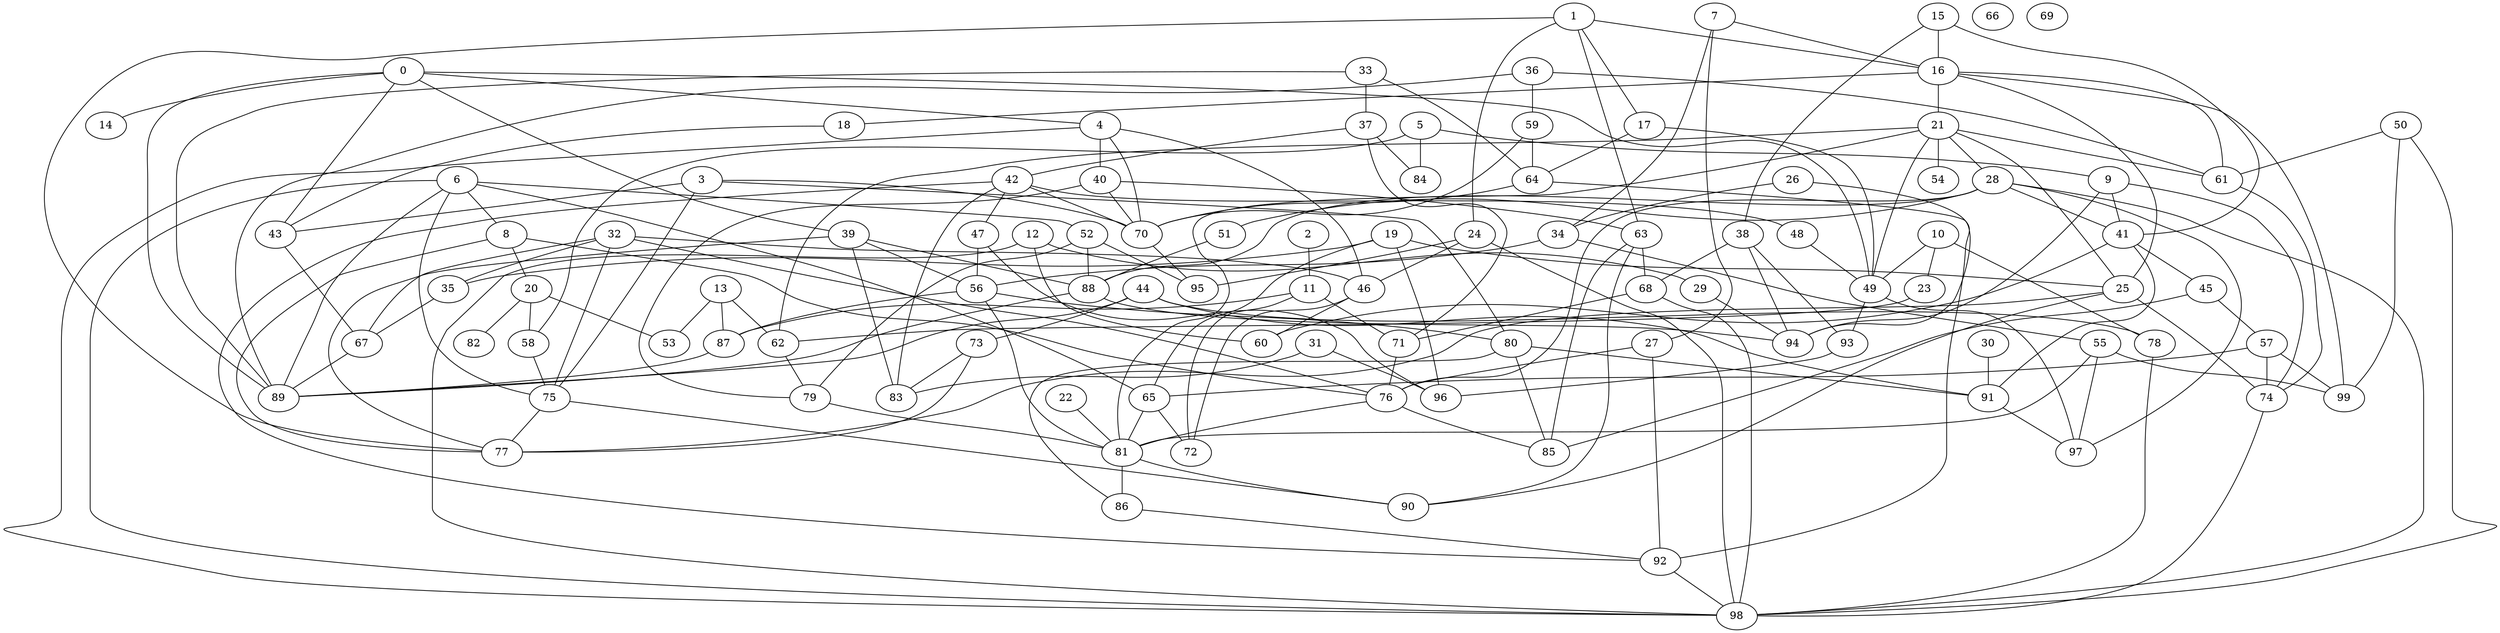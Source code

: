 graph g {0;1;2;3;4;5;6;7;8;9;10;11;12;13;14;15;16;17;18;19;20;21;22;23;24;25;26;27;28;29;30;31;32;33;34;35;36;37;38;39;40;41;42;43;44;45;46;47;48;49;50;51;52;53;54;55;56;57;58;59;60;61;62;63;64;65;66;67;68;69;70;71;72;73;74;75;76;77;78;79;80;81;82;83;84;85;86;87;88;89;90;91;92;93;94;95;96;97;98;99;0 -- 4;0 -- 14;0 -- 39;0 -- 43;0 -- 49;0 -- 89;1 -- 16;1 -- 17;1 -- 24;1 -- 63;1 -- 77;2 -- 11;3 -- 43;3 -- 70;3 -- 75;3 -- 80;4 -- 40;4 -- 46;4 -- 70;4 -- 98;5 -- 9;5 -- 58;5 -- 84;6 -- 8;6 -- 52;6 -- 65;6 -- 75;6 -- 89;6 -- 98;7 -- 16;7 -- 27;7 -- 34;8 -- 20;8 -- 76;8 -- 77;9 -- 41;9 -- 74;9 -- 94;10 -- 23;10 -- 49;10 -- 78;11 -- 71;11 -- 72;11 -- 87;12 -- 29;12 -- 60;12 -- 98;13 -- 53;13 -- 62;13 -- 87;15 -- 16;15 -- 38;15 -- 41;16 -- 18;16 -- 21;16 -- 25;16 -- 61;16 -- 99;17 -- 49;17 -- 64;18 -- 43;19 -- 25;19 -- 35;19 -- 65;19 -- 96;20 -- 53;20 -- 58;20 -- 82;21 -- 25;21 -- 28;21 -- 49;21 -- 54;21 -- 61;21 -- 62;21 -- 81;22 -- 81;23 -- 62;24 -- 46;24 -- 95;24 -- 98;25 -- 74;25 -- 77;25 -- 90;26 -- 34;26 -- 94;27 -- 76;27 -- 92;28 -- 41;28 -- 51;28 -- 76;28 -- 88;28 -- 97;28 -- 98;29 -- 94;30 -- 91;31 -- 83;31 -- 96;32 -- 35;32 -- 46;32 -- 67;32 -- 75;32 -- 76;33 -- 37;33 -- 64;33 -- 89;34 -- 55;34 -- 56;35 -- 67;36 -- 59;36 -- 61;36 -- 89;37 -- 42;37 -- 71;37 -- 84;38 -- 68;38 -- 93;38 -- 94;39 -- 56;39 -- 77;39 -- 83;39 -- 88;40 -- 63;40 -- 70;40 -- 79;41 -- 45;41 -- 60;41 -- 91;42 -- 47;42 -- 48;42 -- 70;42 -- 83;42 -- 92;43 -- 67;44 -- 73;44 -- 78;44 -- 89;44 -- 91;45 -- 57;45 -- 85;46 -- 60;46 -- 72;47 -- 56;47 -- 96;48 -- 49;49 -- 93;49 -- 97;50 -- 61;50 -- 98;50 -- 99;51 -- 88;52 -- 79;52 -- 88;52 -- 95;55 -- 81;55 -- 97;55 -- 99;56 -- 80;56 -- 81;56 -- 87;57 -- 65;57 -- 74;57 -- 99;58 -- 75;59 -- 64;59 -- 70;61 -- 74;62 -- 79;63 -- 68;63 -- 85;63 -- 90;64 -- 70;64 -- 92;65 -- 72;65 -- 81;67 -- 89;68 -- 71;68 -- 98;70 -- 95;71 -- 76;73 -- 77;73 -- 83;74 -- 98;75 -- 77;75 -- 90;76 -- 81;76 -- 85;78 -- 98;79 -- 81;80 -- 85;80 -- 86;80 -- 91;81 -- 86;81 -- 90;86 -- 92;87 -- 89;88 -- 89;88 -- 94;91 -- 97;92 -- 98;93 -- 96;}
